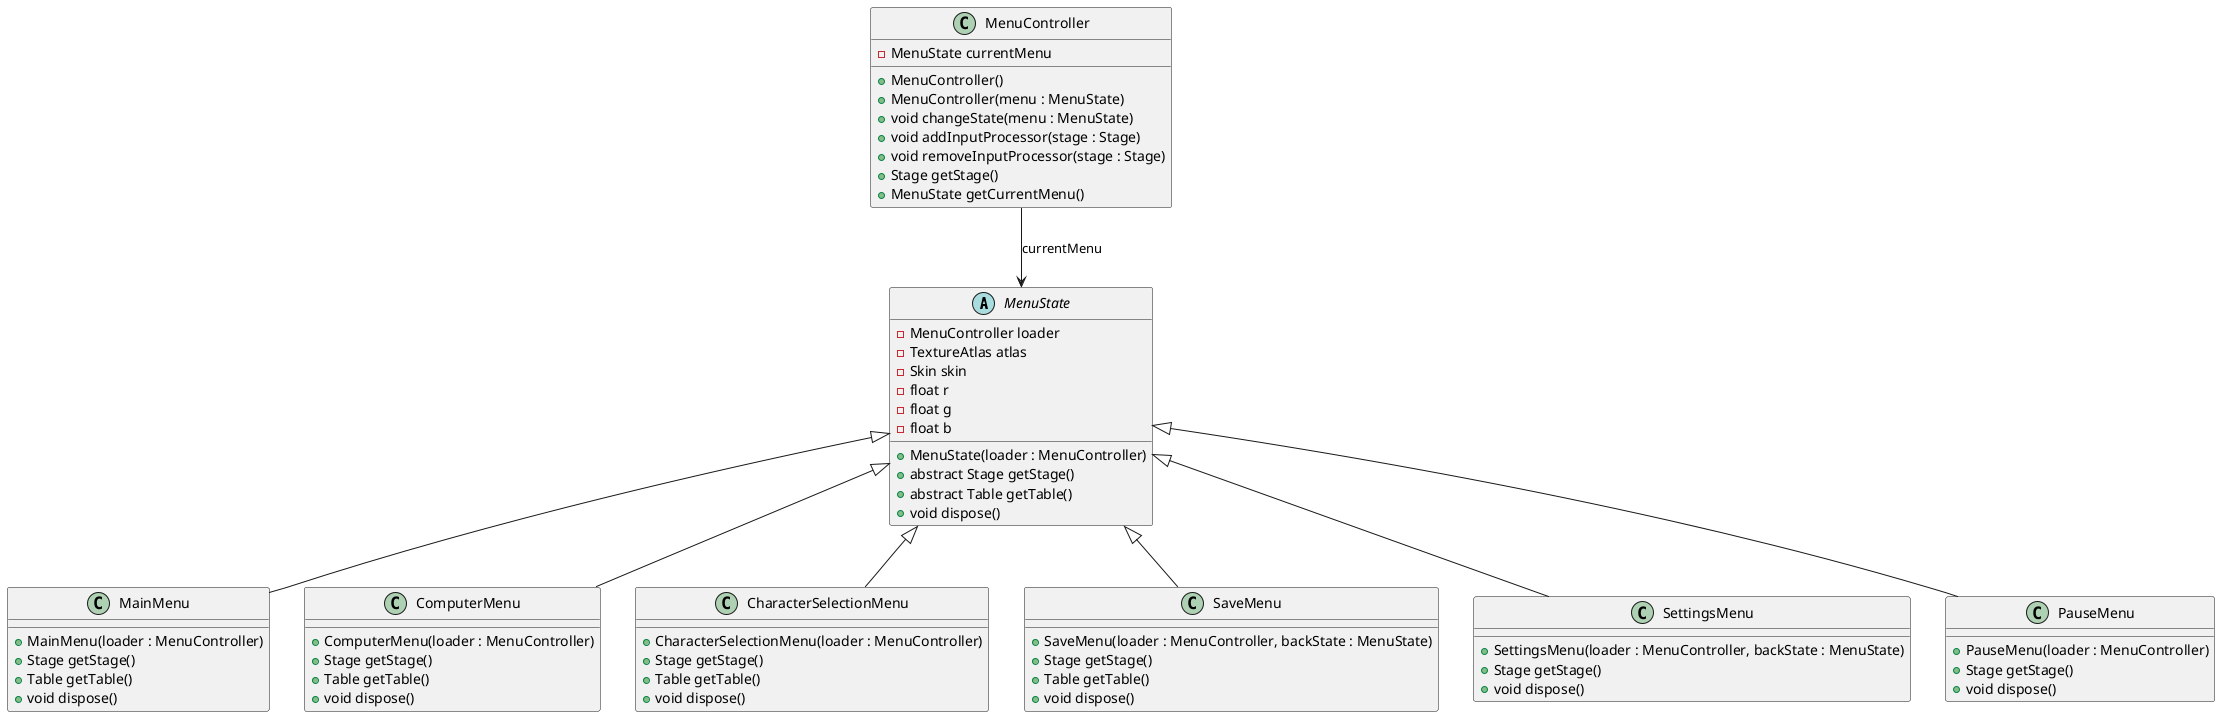 @startuml
' =======================
' Pattern State - Componenti
' =======================

' State astratto
abstract class MenuState {
  - MenuController loader
  - TextureAtlas atlas
  - Skin skin
  - float r
  - float g
  - float b
  __
  + MenuState(loader : MenuController)
  + abstract Stage getStage()
  + abstract Table getTable()
  + void dispose()
}

' Stati concreti
class MainMenu {
  + MainMenu(loader : MenuController)
  + Stage getStage()
  + Table getTable()
  + void dispose()
}

class ComputerMenu {
  + ComputerMenu(loader : MenuController)
  + Stage getStage()
  + Table getTable()
  + void dispose()
}

class CharacterSelectionMenu {
  + CharacterSelectionMenu(loader : MenuController)
  + Stage getStage()
  + Table getTable()
  + void dispose()
}

class SaveMenu {
  + SaveMenu(loader : MenuController, backState : MenuState)
  + Stage getStage()
  + Table getTable()
  + void dispose()
}

class SettingsMenu {
  + SettingsMenu(loader : MenuController, backState : MenuState)
  + Stage getStage()
  + void dispose()
}

class PauseMenu {
  + PauseMenu(loader : MenuController)
  + Stage getStage()
  + void dispose()
}

' Il Controller che funge da Context nel pattern state
class MenuController {
  - MenuState currentMenu
  __
  + MenuController()
  + MenuController(menu : MenuState)
  + void changeState(menu : MenuState)
  + void addInputProcessor(stage : Stage)
  + void removeInputProcessor(stage : Stage)
  + Stage getStage()
  + MenuState getCurrentMenu()
}

' =======================
' Relazioni (Generalizzazioni e Associazioni)
' =======================

MenuState <|-- MainMenu
MenuState <|-- ComputerMenu
MenuState <|-- CharacterSelectionMenu
MenuState <|-- SaveMenu
MenuState <|-- SettingsMenu
MenuState <|-- PauseMenu

' MenuController utilizza il MenuState come stato corrente
MenuController --> MenuState : currentMenu

@enduml

